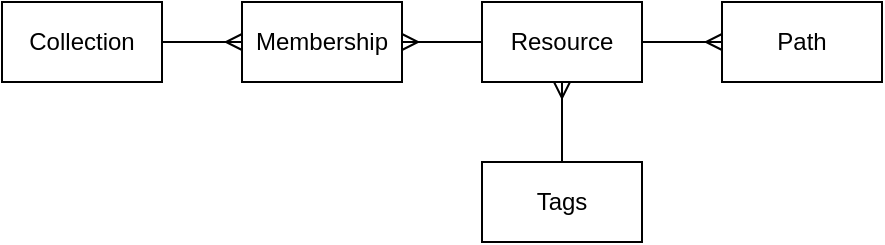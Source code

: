 <mxfile version="17.5.0" type="google" pages="2"><diagram id="s05oQXYjr9zHm2fBe-g3" name="Page-3"><mxGraphModel dx="1388" dy="534" grid="1" gridSize="10" guides="1" tooltips="1" connect="1" arrows="1" fold="1" page="1" pageScale="1" pageWidth="827" pageHeight="1169" math="0" shadow="0"><root><mxCell id="1PPQSaEuuf47HcLvV_24-0"/><mxCell id="1PPQSaEuuf47HcLvV_24-1" parent="1PPQSaEuuf47HcLvV_24-0"/><mxCell id="1PPQSaEuuf47HcLvV_24-4" style="edgeStyle=none;rounded=0;orthogonalLoop=1;jettySize=auto;html=1;entryX=0;entryY=0.5;entryDx=0;entryDy=0;endArrow=ERmany;endFill=0;exitX=1;exitY=0.5;exitDx=0;exitDy=0;" edge="1" parent="1PPQSaEuuf47HcLvV_24-1" source="1PPQSaEuuf47HcLvV_24-2" target="1PPQSaEuuf47HcLvV_24-3"><mxGeometry relative="1" as="geometry"/></mxCell><mxCell id="1PPQSaEuuf47HcLvV_24-9" style="edgeStyle=none;rounded=0;orthogonalLoop=1;jettySize=auto;html=1;entryX=1;entryY=0.5;entryDx=0;entryDy=0;endArrow=ERmany;endFill=0;" edge="1" parent="1PPQSaEuuf47HcLvV_24-1" source="1PPQSaEuuf47HcLvV_24-2" target="1PPQSaEuuf47HcLvV_24-7"><mxGeometry relative="1" as="geometry"/></mxCell><mxCell id="1PPQSaEuuf47HcLvV_24-2" value="Resource" style="rounded=0;whiteSpace=wrap;html=1;" vertex="1" parent="1PPQSaEuuf47HcLvV_24-1"><mxGeometry x="360" y="160" width="80" height="40" as="geometry"/></mxCell><mxCell id="1PPQSaEuuf47HcLvV_24-3" value="Path" style="rounded=0;whiteSpace=wrap;html=1;" vertex="1" parent="1PPQSaEuuf47HcLvV_24-1"><mxGeometry x="480" y="160" width="80" height="40" as="geometry"/></mxCell><mxCell id="1PPQSaEuuf47HcLvV_24-10" style="edgeStyle=none;rounded=0;orthogonalLoop=1;jettySize=auto;html=1;entryX=0.5;entryY=1;entryDx=0;entryDy=0;endArrow=ERmany;endFill=0;" edge="1" parent="1PPQSaEuuf47HcLvV_24-1" source="1PPQSaEuuf47HcLvV_24-5" target="1PPQSaEuuf47HcLvV_24-2"><mxGeometry relative="1" as="geometry"/></mxCell><mxCell id="1PPQSaEuuf47HcLvV_24-5" value="Tags" style="rounded=0;whiteSpace=wrap;html=1;" vertex="1" parent="1PPQSaEuuf47HcLvV_24-1"><mxGeometry x="360" y="240" width="80" height="40" as="geometry"/></mxCell><mxCell id="1PPQSaEuuf47HcLvV_24-8" style="edgeStyle=none;rounded=0;orthogonalLoop=1;jettySize=auto;html=1;entryX=0;entryY=0.5;entryDx=0;entryDy=0;endArrow=ERmany;endFill=0;exitX=1;exitY=0.5;exitDx=0;exitDy=0;" edge="1" parent="1PPQSaEuuf47HcLvV_24-1" source="1PPQSaEuuf47HcLvV_24-6" target="1PPQSaEuuf47HcLvV_24-7"><mxGeometry relative="1" as="geometry"/></mxCell><mxCell id="1PPQSaEuuf47HcLvV_24-6" value="Collection" style="rounded=0;whiteSpace=wrap;html=1;" vertex="1" parent="1PPQSaEuuf47HcLvV_24-1"><mxGeometry x="120" y="160" width="80" height="40" as="geometry"/></mxCell><mxCell id="1PPQSaEuuf47HcLvV_24-7" value="Membership" style="rounded=0;whiteSpace=wrap;html=1;" vertex="1" parent="1PPQSaEuuf47HcLvV_24-1"><mxGeometry x="240" y="160" width="80" height="40" as="geometry"/></mxCell></root></mxGraphModel></diagram><diagram id="i1CshDZ4wHHr0oKXHkXZ" name="Page-4"><mxGraphModel grid="1" page="1" gridSize="10" guides="1" tooltips="1" connect="1" arrows="1" fold="1" pageScale="1" pageWidth="827" pageHeight="1169" math="0" shadow="0"><root><mxCell id="_2U_I2YEsahBAb22hYMK-0"/><mxCell id="_2U_I2YEsahBAb22hYMK-1" parent="_2U_I2YEsahBAb22hYMK-0"/><mxCell id="_2U_I2YEsahBAb22hYMK-5" style="edgeStyle=none;rounded=0;orthogonalLoop=1;jettySize=auto;html=1;entryX=0;entryY=0.5;entryDx=0;entryDy=0;endArrow=ERmany;endFill=0;exitX=1;exitY=0.25;exitDx=0;exitDy=0;" edge="1" parent="_2U_I2YEsahBAb22hYMK-1" source="_2U_I2YEsahBAb22hYMK-2" target="_2U_I2YEsahBAb22hYMK-3"><mxGeometry relative="1" as="geometry"/></mxCell><mxCell id="_2U_I2YEsahBAb22hYMK-9" style="edgeStyle=none;rounded=0;orthogonalLoop=1;jettySize=auto;html=1;entryX=0;entryY=0.5;entryDx=0;entryDy=0;endArrow=ERmany;endFill=0;exitX=1;exitY=0.75;exitDx=0;exitDy=0;" edge="1" parent="_2U_I2YEsahBAb22hYMK-1" source="_2U_I2YEsahBAb22hYMK-2" target="_2U_I2YEsahBAb22hYMK-7"><mxGeometry relative="1" as="geometry"/></mxCell><mxCell id="_2U_I2YEsahBAb22hYMK-10" style="edgeStyle=none;rounded=0;orthogonalLoop=1;jettySize=auto;html=1;entryX=0;entryY=0.5;entryDx=0;entryDy=0;endArrow=ERmany;endFill=0;exitX=1;exitY=0.5;exitDx=0;exitDy=0;" edge="1" parent="_2U_I2YEsahBAb22hYMK-1" source="_2U_I2YEsahBAb22hYMK-2" target="_2U_I2YEsahBAb22hYMK-4"><mxGeometry relative="1" as="geometry"/></mxCell><mxCell id="_2U_I2YEsahBAb22hYMK-2" value="(x)" style="rounded=0;whiteSpace=wrap;html=1;" vertex="1" parent="_2U_I2YEsahBAb22hYMK-1"><mxGeometry x="120" y="160" width="80" height="40" as="geometry"/></mxCell><mxCell id="_2U_I2YEsahBAb22hYMK-3" value="/item/123aef13" style="rounded=0;whiteSpace=wrap;html=1;" vertex="1" parent="_2U_I2YEsahBAb22hYMK-1"><mxGeometry x="240" y="100" width="120" height="40" as="geometry"/></mxCell><mxCell id="_2U_I2YEsahBAb22hYMK-4" value="/courses/1-23" style="rounded=0;whiteSpace=wrap;html=1;" vertex="1" parent="_2U_I2YEsahBAb22hYMK-1"><mxGeometry x="240" y="160" width="120" height="40" as="geometry"/></mxCell><mxCell id="_2U_I2YEsahBAb22hYMK-7" value="/courses/english/23" style="rounded=0;whiteSpace=wrap;html=1;" vertex="1" parent="_2U_I2YEsahBAb22hYMK-1"><mxGeometry x="240" y="220" width="120" height="40" as="geometry"/></mxCell><mxCell id="_2U_I2YEsahBAb22hYMK-19" style="edgeStyle=none;rounded=0;orthogonalLoop=1;jettySize=auto;html=1;entryX=0;entryY=0.5;entryDx=0;entryDy=0;endArrow=ERmany;endFill=0;" edge="1" parent="_2U_I2YEsahBAb22hYMK-1" source="_2U_I2YEsahBAb22hYMK-11" target="_2U_I2YEsahBAb22hYMK-2"><mxGeometry relative="1" as="geometry"/></mxCell><mxCell id="_2U_I2YEsahBAb22hYMK-11" value="Personal Stash&lt;br&gt;(to read later)" style="rounded=0;whiteSpace=wrap;html=1;" vertex="1" parent="_2U_I2YEsahBAb22hYMK-1"><mxGeometry y="100" width="80" height="40" as="geometry"/></mxCell><mxCell id="_2U_I2YEsahBAb22hYMK-18" style="edgeStyle=none;rounded=0;orthogonalLoop=1;jettySize=auto;html=1;entryX=0;entryY=0.5;entryDx=0;entryDy=0;endArrow=ERmany;endFill=0;" edge="1" parent="_2U_I2YEsahBAb22hYMK-1" source="_2U_I2YEsahBAb22hYMK-12" target="_2U_I2YEsahBAb22hYMK-2"><mxGeometry relative="1" as="geometry"/></mxCell><mxCell id="_2U_I2YEsahBAb22hYMK-12" value="Group Stash&lt;br&gt;(resources we manage)" style="rounded=0;whiteSpace=wrap;html=1;" vertex="1" parent="_2U_I2YEsahBAb22hYMK-1"><mxGeometry y="160" width="80" height="40" as="geometry"/></mxCell><mxCell id="_2U_I2YEsahBAb22hYMK-17" style="edgeStyle=none;rounded=0;orthogonalLoop=1;jettySize=auto;html=1;entryX=0;entryY=0.5;entryDx=0;entryDy=0;endArrow=ERmany;endFill=0;" edge="1" parent="_2U_I2YEsahBAb22hYMK-1" source="_2U_I2YEsahBAb22hYMK-13" target="_2U_I2YEsahBAb22hYMK-2"><mxGeometry relative="1" as="geometry"/></mxCell><mxCell id="_2U_I2YEsahBAb22hYMK-13" value="English" style="rounded=0;whiteSpace=wrap;html=1;" vertex="1" parent="_2U_I2YEsahBAb22hYMK-1"><mxGeometry y="220" width="80" height="40" as="geometry"/></mxCell><mxCell id="_2U_I2YEsahBAb22hYMK-16" style="edgeStyle=none;rounded=0;orthogonalLoop=1;jettySize=auto;html=1;entryX=0;entryY=0.5;entryDx=0;entryDy=0;endArrow=ERmany;endFill=0;" edge="1" parent="_2U_I2YEsahBAb22hYMK-1" source="_2U_I2YEsahBAb22hYMK-14" target="_2U_I2YEsahBAb22hYMK-2"><mxGeometry relative="1" as="geometry"/></mxCell><mxCell id="_2U_I2YEsahBAb22hYMK-14" value="Tertiary Preparation" style="rounded=0;whiteSpace=wrap;html=1;" vertex="1" parent="_2U_I2YEsahBAb22hYMK-1"><mxGeometry y="280" width="80" height="40" as="geometry"/></mxCell></root></mxGraphModel></diagram></mxfile>